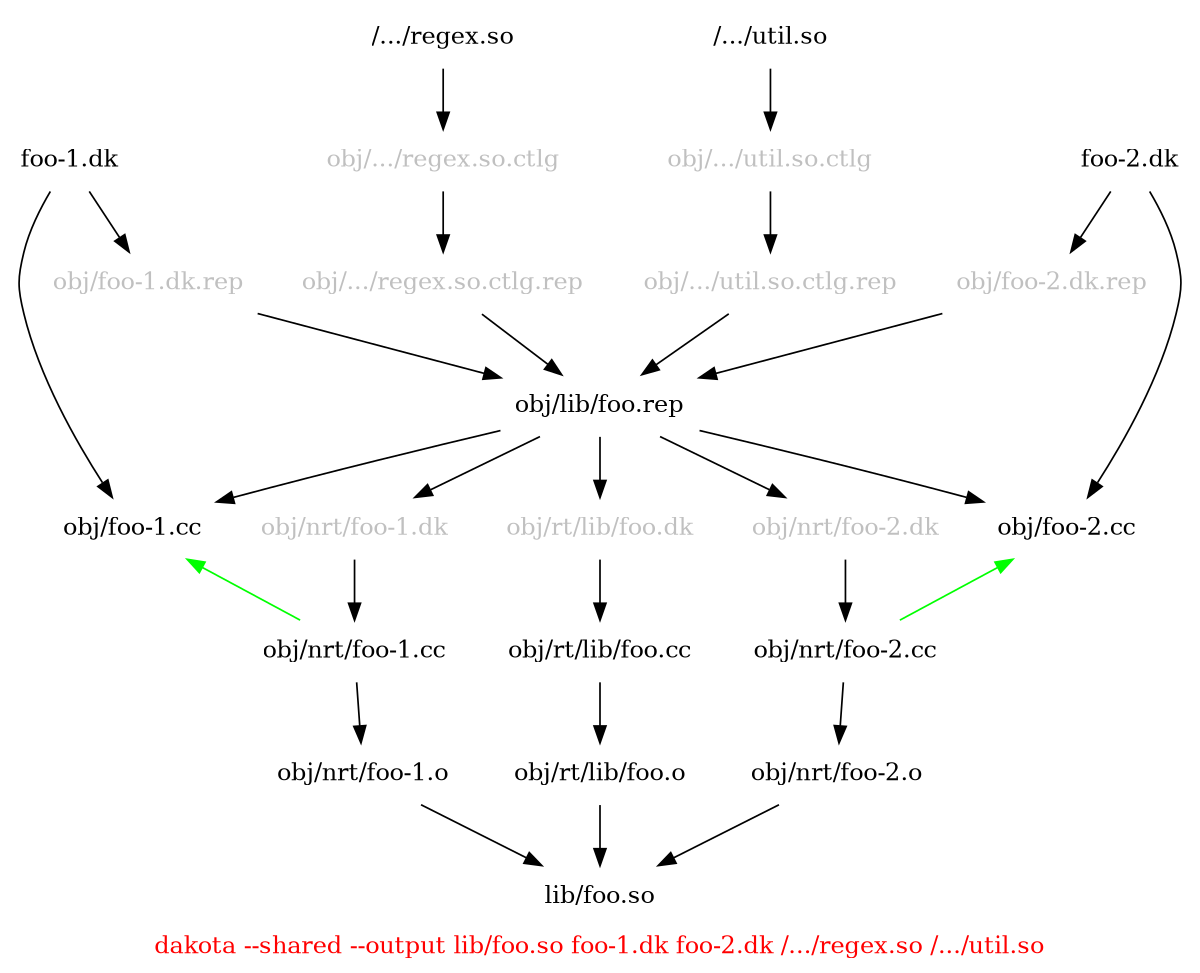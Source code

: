 digraph
{
  graph [ rankdir = "TB" ];
  graph [ label = "dakota --shared --output lib/foo.so foo-1.dk foo-2.dk /.../regex.so /.../util.so", fontcolor = red ];
  graph [ size = "8,8" ];
  node [ shape = plaintext ];

  "/.../regex.so" -> "obj/.../regex.so.ctlg";
  "obj/.../regex.so.ctlg" -> "obj/.../regex.so.ctlg.rep";
  "obj/.../regex.so.ctlg.rep" -> "obj/lib/foo.rep";
  "obj/.../regex.so.ctlg" [ fontcolor = gray ];
  "obj/.../regex.so.ctlg.rep" [ fontcolor = gray ];

  "/.../util.so" -> "obj/.../util.so.ctlg";
  "obj/.../util.so.ctlg" -> "obj/.../util.so.ctlg.rep";
  "obj/.../util.so.ctlg.rep" -> "obj/lib/foo.rep";
  "obj/.../util.so.ctlg" [ fontcolor = gray ];
  "obj/.../util.so.ctlg.rep" [ fontcolor = gray ];

  // foo (rt)
 "obj/lib/foo.rep" -> "obj/rt/lib/foo.dk";
 "obj/rt/lib/foo.dk" -> "obj/rt/lib/foo.cc";
 "obj/rt/lib/foo.cc" -> "obj/rt/lib/foo.o";
 "obj/rt/lib/foo.o" -> "lib/foo.so";
 "obj/rt/lib/foo.dk" [ fontcolor = gray ];

  // foo-1
  "foo-1.dk" -> "obj/foo-1.cc";
  "foo-1.dk" -> "obj/foo-1.dk.rep";
  "obj/foo-1.dk.rep" -> "obj/lib/foo.rep";
  "obj/lib/foo.rep" -> "obj/nrt/foo-1.dk";
  "obj/nrt/foo-1.dk" -> "obj/nrt/foo-1.cc";
  "obj/nrt/foo-1.cc" -> "obj/nrt/foo-1.o";
  "obj/nrt/foo-1.o" ->  "lib/foo.so";
  "obj/foo-1.cc" -> "obj/nrt/foo-1.cc" [ dir = back, color = green ];
  "obj/lib/foo.rep" -> "obj/foo-1.cc";
  "obj/foo-1.dk.rep" [ fontcolor = gray ];
  "obj/nrt/foo-1.dk" [ fontcolor = gray ];

  // foo-2
  "foo-2.dk" -> "obj/foo-2.cc";
  "foo-2.dk" -> "obj/foo-2.dk.rep";
  "obj/foo-2.dk.rep" -> "obj/lib/foo.rep";
  "obj/lib/foo.rep" -> "obj/nrt/foo-2.dk";
  "obj/nrt/foo-2.dk" -> "obj/nrt/foo-2.cc";
  "obj/nrt/foo-2.cc" -> "obj/nrt/foo-2.o";
  "obj/nrt/foo-2.o" ->  "lib/foo.so";
  "obj/foo-2.cc" -> "obj/nrt/foo-2.cc" [ dir = back, color = green ];
  "obj/lib/foo.rep" -> "obj/foo-2.cc";
  "obj/nrt/foo-2.dk" [ fontcolor = gray ];
  "obj/foo-2.dk.rep" [ fontcolor = gray ];
}

